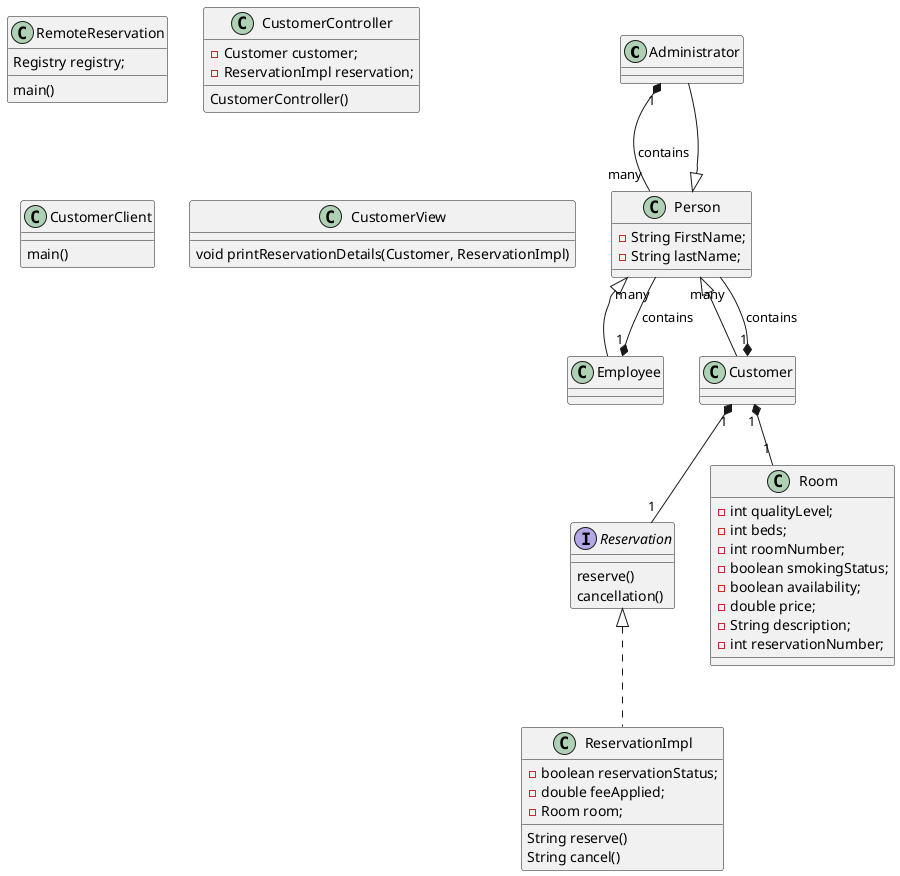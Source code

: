 @startuml

class Administrator extends Person {

}

class Person {
  -String FirstName;
  -String lastName;
}

class Employee extends Person {
}

class Customer extends Person {

}

interface Reservation {
  reserve()
  cancellation()
}

class Room {
  -int qualityLevel;
  -int beds;
  -int roomNumber;
  -boolean smokingStatus;
  -boolean availability;
  -double price;
  -String description;
  -int reservationNumber;
}

class ReservationImpl implements Reservation {
  -boolean reservationStatus;
  -double feeApplied;
  -Room room;
  String reserve()
  String cancel()
}

class RemoteReservation {
  Registry registry;
  main()
}

class CustomerController {
  - Customer customer;
  - ReservationImpl reservation;
  CustomerController()
}

class CustomerClient {
  main()
}

class CustomerView {
  void printReservationDetails(Customer, ReservationImpl)
}

Administrator "1" *-- "many" Person : contains
Employee "1" *-- "many" Person : contains
Customer "1" *-- "many" Person : contains
Customer "1" *-- "1" Room
Customer "1" *-- "1" Reservation
@enduml